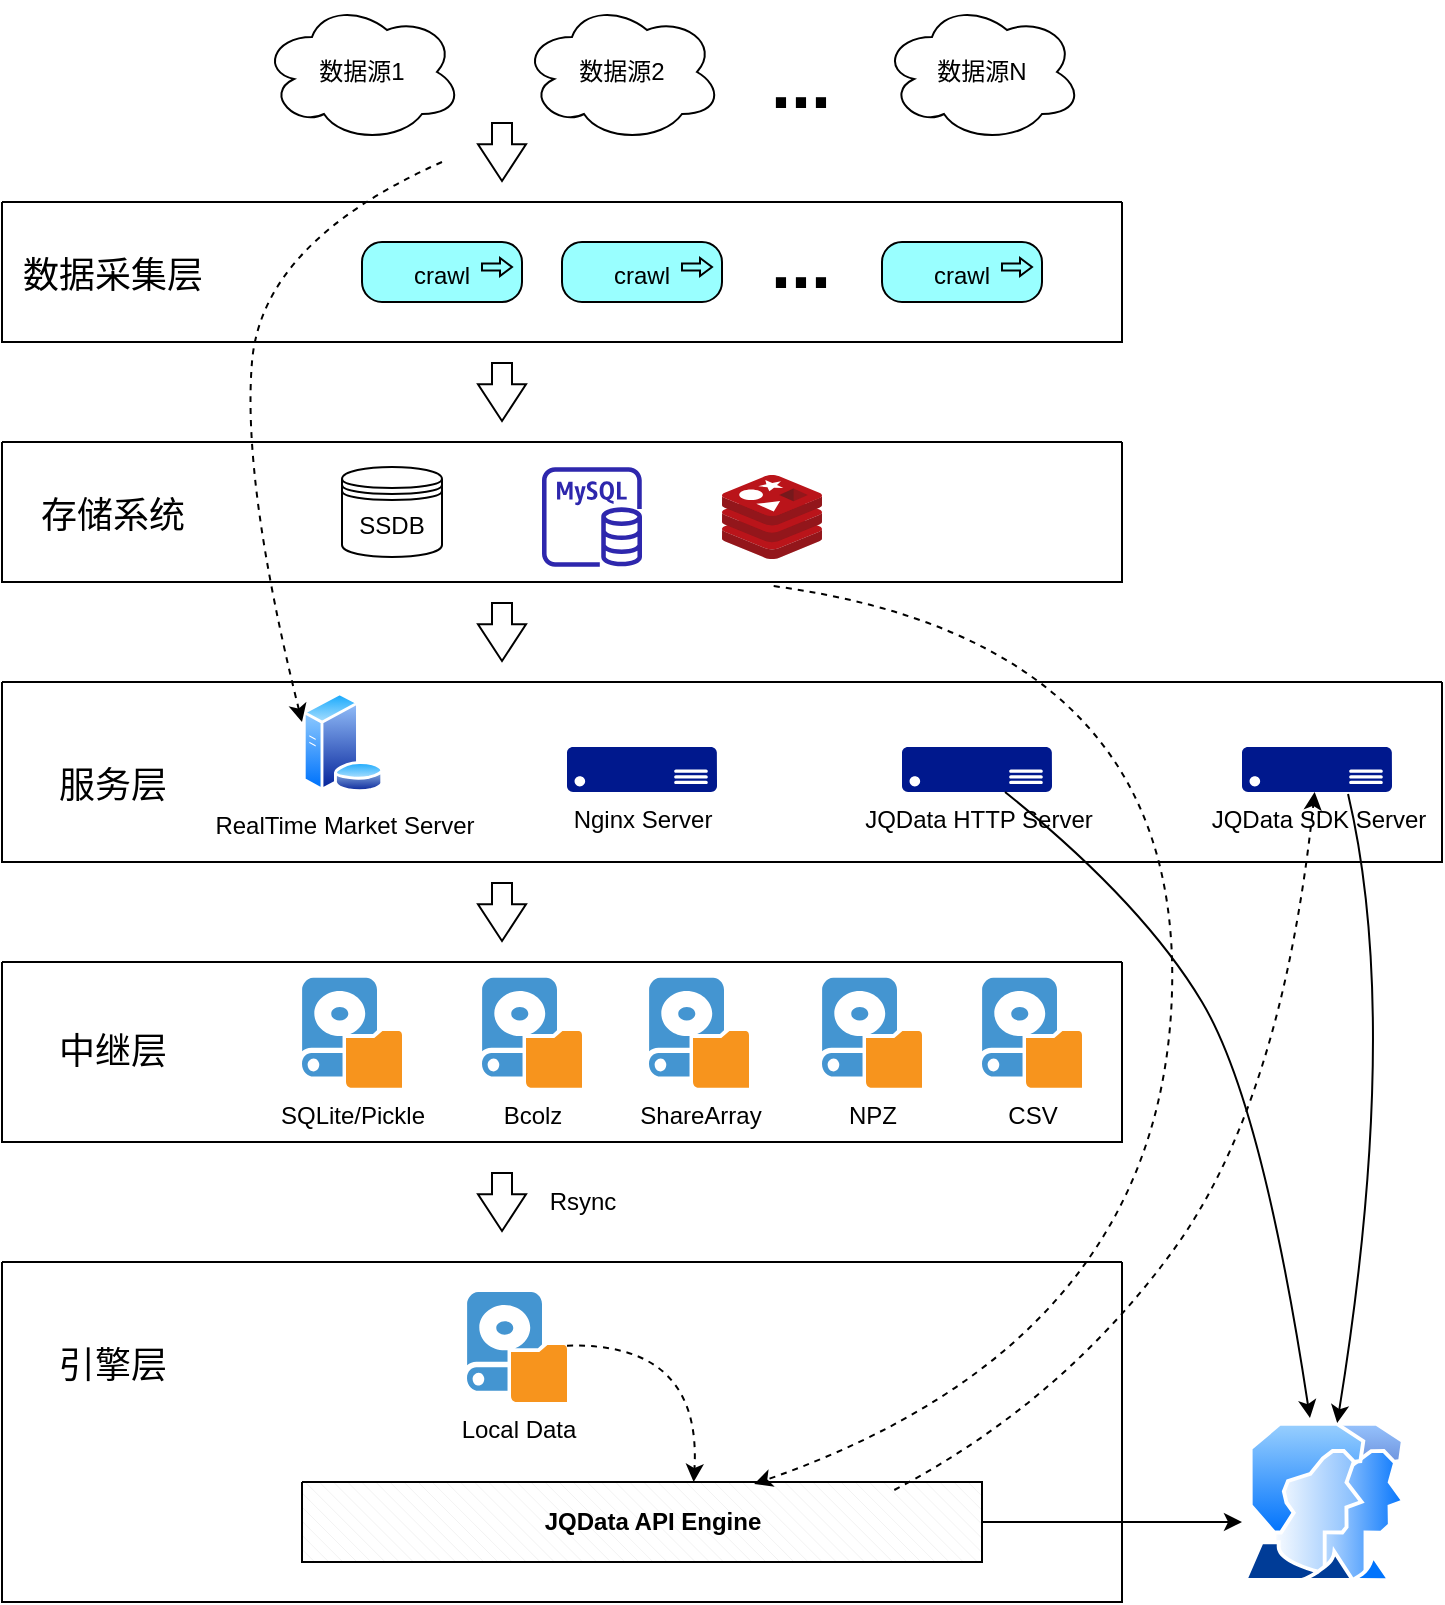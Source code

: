 <mxfile version="20.3.3" type="github">
  <diagram id="msdqO2DtJPQkm1k40kQa" name="第 1 页">
    <mxGraphModel dx="1422" dy="804" grid="1" gridSize="10" guides="1" tooltips="1" connect="1" arrows="1" fold="1" page="1" pageScale="1" pageWidth="827" pageHeight="1169" math="0" shadow="0">
      <root>
        <mxCell id="0" />
        <mxCell id="1" parent="0" />
        <mxCell id="W50F5Gtsc8ldsoskQsG7-1" value="" style="swimlane;startSize=0;" vertex="1" parent="1">
          <mxGeometry x="40" y="100" width="560" height="70" as="geometry" />
        </mxCell>
        <mxCell id="W50F5Gtsc8ldsoskQsG7-13" value="&lt;font style=&quot;font-size: 18px;&quot;&gt;数据采集层&lt;/font&gt;" style="text;html=1;align=center;verticalAlign=middle;resizable=0;points=[];autosize=1;strokeColor=none;fillColor=none;fontSize=36;" vertex="1" parent="W50F5Gtsc8ldsoskQsG7-1">
          <mxGeometry width="110" height="60" as="geometry" />
        </mxCell>
        <mxCell id="W50F5Gtsc8ldsoskQsG7-14" value="&lt;font style=&quot;font-size: 12px;&quot;&gt;crawl&lt;/font&gt;" style="html=1;outlineConnect=0;whiteSpace=wrap;fillColor=#99ffff;shape=mxgraph.archimate3.application;appType=proc;archiType=rounded;fontSize=18;" vertex="1" parent="W50F5Gtsc8ldsoskQsG7-1">
          <mxGeometry x="180" y="20" width="80" height="30" as="geometry" />
        </mxCell>
        <mxCell id="W50F5Gtsc8ldsoskQsG7-18" value="&lt;font style=&quot;font-size: 12px;&quot;&gt;crawl&lt;/font&gt;" style="html=1;outlineConnect=0;whiteSpace=wrap;fillColor=#99ffff;shape=mxgraph.archimate3.application;appType=proc;archiType=rounded;fontSize=18;" vertex="1" parent="W50F5Gtsc8ldsoskQsG7-1">
          <mxGeometry x="280" y="20" width="80" height="30" as="geometry" />
        </mxCell>
        <mxCell id="W50F5Gtsc8ldsoskQsG7-19" value="&lt;font style=&quot;font-size: 12px;&quot;&gt;crawl&lt;/font&gt;" style="html=1;outlineConnect=0;whiteSpace=wrap;fillColor=#99ffff;shape=mxgraph.archimate3.application;appType=proc;archiType=rounded;fontSize=18;" vertex="1" parent="W50F5Gtsc8ldsoskQsG7-1">
          <mxGeometry x="440" y="20" width="80" height="30" as="geometry" />
        </mxCell>
        <mxCell id="W50F5Gtsc8ldsoskQsG7-20" value="&lt;font style=&quot;font-size: 36px;&quot;&gt;&lt;b style=&quot;&quot;&gt;...&lt;/b&gt;&lt;/font&gt;" style="text;html=1;align=center;verticalAlign=middle;resizable=0;points=[];autosize=1;strokeColor=none;fillColor=none;" vertex="1" parent="W50F5Gtsc8ldsoskQsG7-1">
          <mxGeometry x="373.5" width="50" height="60" as="geometry" />
        </mxCell>
        <mxCell id="W50F5Gtsc8ldsoskQsG7-3" value="" style="swimlane;startSize=0;" vertex="1" parent="1">
          <mxGeometry x="40" y="340" width="720" height="90" as="geometry" />
        </mxCell>
        <mxCell id="W50F5Gtsc8ldsoskQsG7-38" value="&lt;span style=&quot;font-size: 18px;&quot;&gt;服务层&lt;/span&gt;" style="text;html=1;align=center;verticalAlign=middle;resizable=0;points=[];autosize=1;strokeColor=none;fillColor=none;fontSize=36;" vertex="1" parent="W50F5Gtsc8ldsoskQsG7-3">
          <mxGeometry x="15" y="15" width="80" height="60" as="geometry" />
        </mxCell>
        <mxCell id="W50F5Gtsc8ldsoskQsG7-40" value="RealTime Market Server" style="aspect=fixed;perimeter=ellipsePerimeter;html=1;align=center;shadow=0;dashed=0;spacingTop=3;image;image=img/lib/active_directory/database_server.svg;fontSize=12;" vertex="1" parent="W50F5Gtsc8ldsoskQsG7-3">
          <mxGeometry x="150" y="5" width="41" height="50" as="geometry" />
        </mxCell>
        <mxCell id="W50F5Gtsc8ldsoskQsG7-41" value="Nginx Server" style="sketch=0;aspect=fixed;pointerEvents=1;shadow=0;dashed=0;html=1;strokeColor=none;labelPosition=center;verticalLabelPosition=bottom;verticalAlign=top;align=center;fillColor=#00188D;shape=mxgraph.azure.server;fontSize=12;" vertex="1" parent="W50F5Gtsc8ldsoskQsG7-3">
          <mxGeometry x="282.5" y="32.5" width="75" height="22.5" as="geometry" />
        </mxCell>
        <mxCell id="W50F5Gtsc8ldsoskQsG7-44" value="JQData HTTP Server" style="sketch=0;aspect=fixed;pointerEvents=1;shadow=0;dashed=0;html=1;strokeColor=none;labelPosition=center;verticalLabelPosition=bottom;verticalAlign=top;align=center;fillColor=#00188D;shape=mxgraph.azure.server;fontSize=12;" vertex="1" parent="W50F5Gtsc8ldsoskQsG7-3">
          <mxGeometry x="450" y="32.5" width="75" height="22.5" as="geometry" />
        </mxCell>
        <mxCell id="W50F5Gtsc8ldsoskQsG7-45" value="JQData SDK&amp;nbsp;Server" style="sketch=0;aspect=fixed;pointerEvents=1;shadow=0;dashed=0;html=1;strokeColor=none;labelPosition=center;verticalLabelPosition=bottom;verticalAlign=top;align=center;fillColor=#00188D;shape=mxgraph.azure.server;fontSize=12;" vertex="1" parent="W50F5Gtsc8ldsoskQsG7-3">
          <mxGeometry x="620" y="32.5" width="75" height="22.5" as="geometry" />
        </mxCell>
        <mxCell id="W50F5Gtsc8ldsoskQsG7-4" value="" style="swimlane;startSize=0;" vertex="1" parent="1">
          <mxGeometry x="40" y="480" width="560" height="90" as="geometry" />
        </mxCell>
        <mxCell id="W50F5Gtsc8ldsoskQsG7-60" value="&lt;span style=&quot;font-size: 18px;&quot;&gt;中继层&lt;/span&gt;" style="text;html=1;align=center;verticalAlign=middle;resizable=0;points=[];autosize=1;strokeColor=none;fillColor=none;fontSize=36;" vertex="1" parent="W50F5Gtsc8ldsoskQsG7-4">
          <mxGeometry x="15" y="7.9" width="80" height="60" as="geometry" />
        </mxCell>
        <mxCell id="W50F5Gtsc8ldsoskQsG7-61" value="SQLite/Pickle" style="shadow=0;dashed=0;html=1;strokeColor=none;fillColor=#4495D1;labelPosition=center;verticalLabelPosition=bottom;verticalAlign=top;align=center;outlineConnect=0;shape=mxgraph.veeam.local_disk;fontSize=12;" vertex="1" parent="W50F5Gtsc8ldsoskQsG7-4">
          <mxGeometry x="150" y="7.9" width="50" height="55" as="geometry" />
        </mxCell>
        <mxCell id="W50F5Gtsc8ldsoskQsG7-66" value="Bcolz" style="shadow=0;dashed=0;html=1;strokeColor=none;fillColor=#4495D1;labelPosition=center;verticalLabelPosition=bottom;verticalAlign=top;align=center;outlineConnect=0;shape=mxgraph.veeam.local_disk;fontSize=12;" vertex="1" parent="W50F5Gtsc8ldsoskQsG7-4">
          <mxGeometry x="240" y="7.9" width="50" height="55" as="geometry" />
        </mxCell>
        <mxCell id="W50F5Gtsc8ldsoskQsG7-67" value="ShareArray" style="shadow=0;dashed=0;html=1;strokeColor=none;fillColor=#4495D1;labelPosition=center;verticalLabelPosition=bottom;verticalAlign=top;align=center;outlineConnect=0;shape=mxgraph.veeam.local_disk;fontSize=12;" vertex="1" parent="W50F5Gtsc8ldsoskQsG7-4">
          <mxGeometry x="323.5" y="7.9" width="50" height="55" as="geometry" />
        </mxCell>
        <mxCell id="W50F5Gtsc8ldsoskQsG7-68" value="NPZ" style="shadow=0;dashed=0;html=1;strokeColor=none;fillColor=#4495D1;labelPosition=center;verticalLabelPosition=bottom;verticalAlign=top;align=center;outlineConnect=0;shape=mxgraph.veeam.local_disk;fontSize=12;" vertex="1" parent="W50F5Gtsc8ldsoskQsG7-4">
          <mxGeometry x="410" y="7.9" width="50" height="55" as="geometry" />
        </mxCell>
        <mxCell id="W50F5Gtsc8ldsoskQsG7-69" value="CSV" style="shadow=0;dashed=0;html=1;strokeColor=none;fillColor=#4495D1;labelPosition=center;verticalLabelPosition=bottom;verticalAlign=top;align=center;outlineConnect=0;shape=mxgraph.veeam.local_disk;fontSize=12;" vertex="1" parent="W50F5Gtsc8ldsoskQsG7-4">
          <mxGeometry x="490" y="7.9" width="50" height="55" as="geometry" />
        </mxCell>
        <mxCell id="W50F5Gtsc8ldsoskQsG7-5" value="" style="swimlane;startSize=0;" vertex="1" parent="1">
          <mxGeometry x="40" y="630" width="560" height="170" as="geometry" />
        </mxCell>
        <mxCell id="W50F5Gtsc8ldsoskQsG7-73" value="&lt;span style=&quot;font-size: 18px;&quot;&gt;引擎层&lt;/span&gt;" style="text;html=1;align=center;verticalAlign=middle;resizable=0;points=[];autosize=1;strokeColor=none;fillColor=none;fontSize=36;" vertex="1" parent="W50F5Gtsc8ldsoskQsG7-5">
          <mxGeometry x="15" y="15" width="80" height="60" as="geometry" />
        </mxCell>
        <mxCell id="W50F5Gtsc8ldsoskQsG7-75" value="Local Data" style="shadow=0;dashed=0;html=1;strokeColor=none;fillColor=#4495D1;labelPosition=center;verticalLabelPosition=bottom;verticalAlign=top;align=center;outlineConnect=0;shape=mxgraph.veeam.local_disk;fontSize=12;" vertex="1" parent="W50F5Gtsc8ldsoskQsG7-5">
          <mxGeometry x="232.5" y="15" width="50" height="55" as="geometry" />
        </mxCell>
        <mxCell id="W50F5Gtsc8ldsoskQsG7-77" value="" style="verticalLabelPosition=bottom;verticalAlign=top;html=1;shape=mxgraph.basic.patternFillRect;fillStyle=diagRev;step=5;fillStrokeWidth=0.2;fillStrokeColor=#dddddd;fontSize=12;" vertex="1" parent="W50F5Gtsc8ldsoskQsG7-5">
          <mxGeometry x="150" y="110" width="340" height="40" as="geometry" />
        </mxCell>
        <mxCell id="W50F5Gtsc8ldsoskQsG7-78" value="&lt;b&gt;JQData API Engine&lt;/b&gt;" style="text;html=1;strokeColor=none;fillColor=none;align=center;verticalAlign=middle;whiteSpace=wrap;rounded=0;fontSize=12;" vertex="1" parent="W50F5Gtsc8ldsoskQsG7-5">
          <mxGeometry x="262.5" y="115" width="125" height="30" as="geometry" />
        </mxCell>
        <mxCell id="W50F5Gtsc8ldsoskQsG7-83" value="" style="curved=1;endArrow=classic;html=1;rounded=0;dashed=1;fontSize=12;entryX=0.576;entryY=0;entryDx=0;entryDy=0;entryPerimeter=0;" edge="1" parent="W50F5Gtsc8ldsoskQsG7-5" source="W50F5Gtsc8ldsoskQsG7-75" target="W50F5Gtsc8ldsoskQsG7-77">
          <mxGeometry width="50" height="50" relative="1" as="geometry">
            <mxPoint x="350" y="90" as="sourcePoint" />
            <mxPoint x="400" y="40" as="targetPoint" />
            <Array as="points">
              <mxPoint x="350" y="40" />
            </Array>
          </mxGeometry>
        </mxCell>
        <mxCell id="W50F5Gtsc8ldsoskQsG7-6" value="数据源1" style="shape=cloud;whiteSpace=wrap;html=1;" vertex="1" parent="1">
          <mxGeometry x="170" width="100" height="70" as="geometry" />
        </mxCell>
        <mxCell id="W50F5Gtsc8ldsoskQsG7-7" value="数据源2" style="shape=cloud;whiteSpace=wrap;html=1;" vertex="1" parent="1">
          <mxGeometry x="300" width="100" height="70" as="geometry" />
        </mxCell>
        <mxCell id="W50F5Gtsc8ldsoskQsG7-10" value="数据源N" style="shape=cloud;whiteSpace=wrap;html=1;" vertex="1" parent="1">
          <mxGeometry x="480" width="100" height="70" as="geometry" />
        </mxCell>
        <mxCell id="W50F5Gtsc8ldsoskQsG7-11" value="&lt;font style=&quot;font-size: 36px;&quot;&gt;&lt;b style=&quot;&quot;&gt;...&lt;/b&gt;&lt;/font&gt;" style="text;html=1;align=center;verticalAlign=middle;resizable=0;points=[];autosize=1;strokeColor=none;fillColor=none;" vertex="1" parent="1">
          <mxGeometry x="414" y="10" width="50" height="60" as="geometry" />
        </mxCell>
        <mxCell id="W50F5Gtsc8ldsoskQsG7-28" value="" style="shape=flexArrow;endArrow=classic;html=1;rounded=0;fontSize=12;endWidth=13;endSize=5.79;" edge="1" parent="1">
          <mxGeometry width="50" height="50" relative="1" as="geometry">
            <mxPoint x="290" y="60" as="sourcePoint" />
            <mxPoint x="290" y="90" as="targetPoint" />
          </mxGeometry>
        </mxCell>
        <mxCell id="W50F5Gtsc8ldsoskQsG7-29" value="" style="swimlane;startSize=0;" vertex="1" parent="1">
          <mxGeometry x="40" y="220" width="560" height="70" as="geometry" />
        </mxCell>
        <mxCell id="W50F5Gtsc8ldsoskQsG7-30" value="&lt;font style=&quot;font-size: 18px;&quot;&gt;存储系统&lt;/font&gt;" style="text;html=1;align=center;verticalAlign=middle;resizable=0;points=[];autosize=1;strokeColor=none;fillColor=none;fontSize=36;" vertex="1" parent="W50F5Gtsc8ldsoskQsG7-29">
          <mxGeometry x="5" width="100" height="60" as="geometry" />
        </mxCell>
        <mxCell id="W50F5Gtsc8ldsoskQsG7-31" value="SSDB" style="shape=datastore;whiteSpace=wrap;html=1;fontSize=12;" vertex="1" parent="W50F5Gtsc8ldsoskQsG7-29">
          <mxGeometry x="170" y="12.5" width="50" height="45" as="geometry" />
        </mxCell>
        <mxCell id="W50F5Gtsc8ldsoskQsG7-32" value="" style="sketch=0;outlineConnect=0;fontColor=#232F3E;gradientColor=none;fillColor=#2E27AD;strokeColor=none;dashed=0;verticalLabelPosition=bottom;verticalAlign=top;align=center;html=1;fontSize=12;fontStyle=0;aspect=fixed;pointerEvents=1;shape=mxgraph.aws4.rds_mysql_instance;" vertex="1" parent="W50F5Gtsc8ldsoskQsG7-29">
          <mxGeometry x="270" y="12.5" width="50" height="50" as="geometry" />
        </mxCell>
        <mxCell id="W50F5Gtsc8ldsoskQsG7-34" value="" style="sketch=0;aspect=fixed;html=1;points=[];align=center;image;fontSize=12;image=img/lib/mscae/Cache_Redis_Product.svg;" vertex="1" parent="W50F5Gtsc8ldsoskQsG7-29">
          <mxGeometry x="360" y="16.5" width="50" height="42" as="geometry" />
        </mxCell>
        <mxCell id="W50F5Gtsc8ldsoskQsG7-35" value="" style="shape=image;html=1;verticalAlign=top;verticalLabelPosition=bottom;labelBackgroundColor=#ffffff;imageAspect=0;aspect=fixed;image=https://cdn2.iconfinder.com/data/icons/kids/128x128/devices/nfs_unmount.png;fontSize=12;" vertex="1" parent="W50F5Gtsc8ldsoskQsG7-29">
          <mxGeometry x="450" y="12.5" width="50" height="50" as="geometry" />
        </mxCell>
        <mxCell id="W50F5Gtsc8ldsoskQsG7-37" value="" style="shape=flexArrow;endArrow=classic;html=1;rounded=0;fontSize=12;endWidth=13;endSize=5.79;" edge="1" parent="1">
          <mxGeometry width="50" height="50" relative="1" as="geometry">
            <mxPoint x="290" y="180" as="sourcePoint" />
            <mxPoint x="290" y="210" as="targetPoint" />
          </mxGeometry>
        </mxCell>
        <mxCell id="W50F5Gtsc8ldsoskQsG7-43" value="" style="curved=1;endArrow=classic;html=1;rounded=0;fontSize=12;dashed=1;" edge="1" parent="1">
          <mxGeometry width="50" height="50" relative="1" as="geometry">
            <mxPoint x="260" y="80" as="sourcePoint" />
            <mxPoint x="190" y="360" as="targetPoint" />
            <Array as="points">
              <mxPoint x="170" y="120" />
              <mxPoint x="160" y="240" />
            </Array>
          </mxGeometry>
        </mxCell>
        <mxCell id="W50F5Gtsc8ldsoskQsG7-58" value="" style="shape=flexArrow;endArrow=classic;html=1;rounded=0;fontSize=12;endWidth=13;endSize=5.79;" edge="1" parent="1">
          <mxGeometry width="50" height="50" relative="1" as="geometry">
            <mxPoint x="290" y="300" as="sourcePoint" />
            <mxPoint x="290" y="330" as="targetPoint" />
          </mxGeometry>
        </mxCell>
        <mxCell id="W50F5Gtsc8ldsoskQsG7-70" value="" style="shape=flexArrow;endArrow=classic;html=1;rounded=0;fontSize=12;endWidth=13;endSize=5.79;" edge="1" parent="1">
          <mxGeometry width="50" height="50" relative="1" as="geometry">
            <mxPoint x="290" y="440" as="sourcePoint" />
            <mxPoint x="290" y="470" as="targetPoint" />
          </mxGeometry>
        </mxCell>
        <mxCell id="W50F5Gtsc8ldsoskQsG7-71" value="" style="shape=flexArrow;endArrow=classic;html=1;rounded=0;fontSize=12;endWidth=13;endSize=5.79;" edge="1" parent="1">
          <mxGeometry width="50" height="50" relative="1" as="geometry">
            <mxPoint x="290" y="585" as="sourcePoint" />
            <mxPoint x="290" y="615" as="targetPoint" />
          </mxGeometry>
        </mxCell>
        <mxCell id="W50F5Gtsc8ldsoskQsG7-72" value="Rsync" style="text;html=1;align=center;verticalAlign=middle;resizable=0;points=[];autosize=1;strokeColor=none;fillColor=none;fontSize=12;" vertex="1" parent="1">
          <mxGeometry x="300" y="585" width="60" height="30" as="geometry" />
        </mxCell>
        <mxCell id="W50F5Gtsc8ldsoskQsG7-84" value="" style="curved=1;endArrow=classic;html=1;rounded=0;dashed=1;fontSize=12;exitX=0.689;exitY=1.029;exitDx=0;exitDy=0;exitPerimeter=0;entryX=0.665;entryY=0.025;entryDx=0;entryDy=0;entryPerimeter=0;" edge="1" parent="1" source="W50F5Gtsc8ldsoskQsG7-29" target="W50F5Gtsc8ldsoskQsG7-77">
          <mxGeometry width="50" height="50" relative="1" as="geometry">
            <mxPoint x="670" y="610" as="sourcePoint" />
            <mxPoint x="720" y="560" as="targetPoint" />
            <Array as="points">
              <mxPoint x="630" y="320" />
              <mxPoint x="620" y="670" />
            </Array>
          </mxGeometry>
        </mxCell>
        <mxCell id="W50F5Gtsc8ldsoskQsG7-85" value="" style="aspect=fixed;perimeter=ellipsePerimeter;html=1;align=center;shadow=0;dashed=0;spacingTop=3;image;image=img/lib/active_directory/user_accounts.svg;fontSize=12;" vertex="1" parent="1">
          <mxGeometry x="660" y="710" width="82.47" height="80" as="geometry" />
        </mxCell>
        <mxCell id="W50F5Gtsc8ldsoskQsG7-87" value="" style="curved=1;endArrow=classic;html=1;rounded=0;dashed=1;fontSize=12;exitX=0.871;exitY=0.1;exitDx=0;exitDy=0;exitPerimeter=0;" edge="1" parent="1" source="W50F5Gtsc8ldsoskQsG7-77" target="W50F5Gtsc8ldsoskQsG7-45">
          <mxGeometry width="50" height="50" relative="1" as="geometry">
            <mxPoint x="680" y="600" as="sourcePoint" />
            <mxPoint x="730" y="550" as="targetPoint" />
            <Array as="points">
              <mxPoint x="570" y="700" />
              <mxPoint x="680" y="550" />
            </Array>
          </mxGeometry>
        </mxCell>
        <mxCell id="W50F5Gtsc8ldsoskQsG7-89" value="" style="endArrow=classic;html=1;rounded=0;fontSize=12;exitX=1;exitY=0.5;exitDx=0;exitDy=0;exitPerimeter=0;" edge="1" parent="1" source="W50F5Gtsc8ldsoskQsG7-77">
          <mxGeometry width="50" height="50" relative="1" as="geometry">
            <mxPoint x="520" y="800" as="sourcePoint" />
            <mxPoint x="660" y="760" as="targetPoint" />
          </mxGeometry>
        </mxCell>
        <mxCell id="W50F5Gtsc8ldsoskQsG7-90" value="" style="curved=1;endArrow=classic;html=1;rounded=0;fontSize=12;entryX=0.412;entryY=-0.025;entryDx=0;entryDy=0;entryPerimeter=0;" edge="1" parent="1" source="W50F5Gtsc8ldsoskQsG7-44" target="W50F5Gtsc8ldsoskQsG7-85">
          <mxGeometry width="50" height="50" relative="1" as="geometry">
            <mxPoint x="770" y="550" as="sourcePoint" />
            <mxPoint x="720" y="600" as="targetPoint" />
            <Array as="points">
              <mxPoint x="610" y="450" />
              <mxPoint x="670" y="550" />
            </Array>
          </mxGeometry>
        </mxCell>
        <mxCell id="W50F5Gtsc8ldsoskQsG7-91" value="" style="curved=1;endArrow=classic;html=1;rounded=0;fontSize=12;exitX=0.707;exitY=1.044;exitDx=0;exitDy=0;exitPerimeter=0;" edge="1" parent="1" source="W50F5Gtsc8ldsoskQsG7-45" target="W50F5Gtsc8ldsoskQsG7-85">
          <mxGeometry width="50" height="50" relative="1" as="geometry">
            <mxPoint x="780" y="570" as="sourcePoint" />
            <mxPoint x="830" y="520" as="targetPoint" />
            <Array as="points">
              <mxPoint x="740" y="510" />
            </Array>
          </mxGeometry>
        </mxCell>
      </root>
    </mxGraphModel>
  </diagram>
</mxfile>
